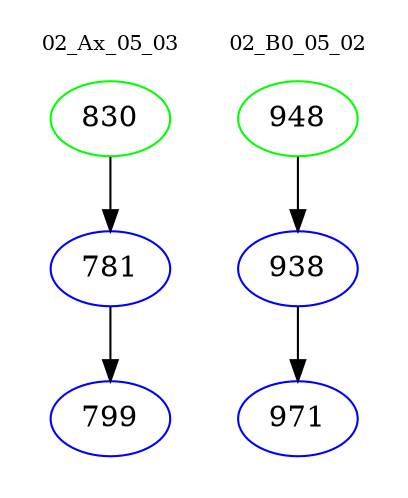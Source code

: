 digraph{
subgraph cluster_0 {
color = white
label = "02_Ax_05_03";
fontsize=10;
T0_830 [label="830", color="green"]
T0_830 -> T0_781 [color="black"]
T0_781 [label="781", color="blue"]
T0_781 -> T0_799 [color="black"]
T0_799 [label="799", color="blue"]
}
subgraph cluster_1 {
color = white
label = "02_B0_05_02";
fontsize=10;
T1_948 [label="948", color="green"]
T1_948 -> T1_938 [color="black"]
T1_938 [label="938", color="blue"]
T1_938 -> T1_971 [color="black"]
T1_971 [label="971", color="blue"]
}
}
